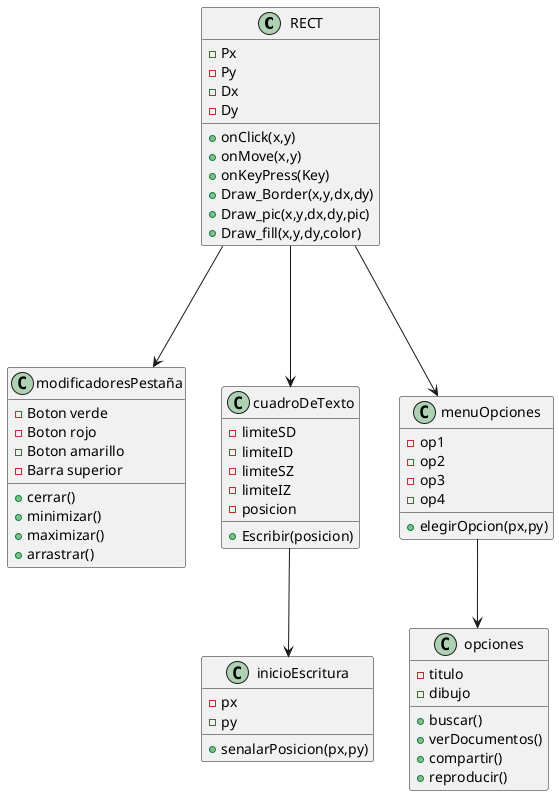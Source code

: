 @startuml
'https://plantuml.com/sequence-diagram

class RECT{
-Px
-Py
-Dx
-Dy
+onClick(x,y)
+onMove(x,y)
+onKeyPress(Key)
+Draw_Border(x,y,dx,dy)
+Draw_pic(x,y,dx,dy,pic)
+Draw_fill(x,y,dy,color)
}

class modificadoresPestaña{
-Boton verde
-Boton rojo
-Boton amarillo
-Barra superior
+cerrar()
+minimizar()
+maximizar()
+arrastrar()
}

class cuadroDeTexto {
-limiteSD
-limiteID
-limiteSZ
-limiteIZ
-posicion
+Escribir(posicion)
}

class inicioEscritura {
-px
-py
+senalarPosicion(px,py)
}

cuadroDeTexto --> inicioEscritura

class menuOpciones {
-op1
-op2
-op3
-op4
+elegirOpcion(px,py)
}
class opciones {
-titulo
-dibujo
+buscar()
+verDocumentos()
+compartir()
+reproducir()
}
menuOpciones --> opciones
RECT ---> menuOpciones

RECT ---> modificadoresPestaña
RECT ---> cuadroDeTexto

@enduml